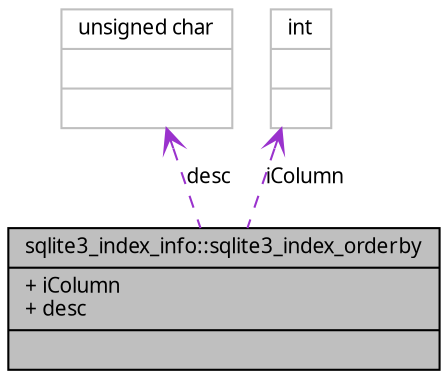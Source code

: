 digraph G
{
  edge [fontname="FreeSans.ttf",fontsize=10,labelfontname="FreeSans.ttf",labelfontsize=10];
  node [fontname="FreeSans.ttf",fontsize=10,shape=record];
  Node1 [label="{sqlite3_index_info::sqlite3_index_orderby\n|+ iColumn\l+ desc\l|}",height=0.2,width=0.4,color="black", fillcolor="grey75", style="filled" fontcolor="black"];
  Node2 -> Node1 [dir=back,color="darkorchid3",fontsize=10,style="dashed",label="desc",arrowtail="open"];
  Node2 [label="{unsigned char\n||}",height=0.2,width=0.4,color="grey75", fillcolor="white", style="filled"];
  Node3 -> Node1 [dir=back,color="darkorchid3",fontsize=10,style="dashed",label="iColumn",arrowtail="open"];
  Node3 [label="{int\n||}",height=0.2,width=0.4,color="grey75", fillcolor="white", style="filled"];
}
